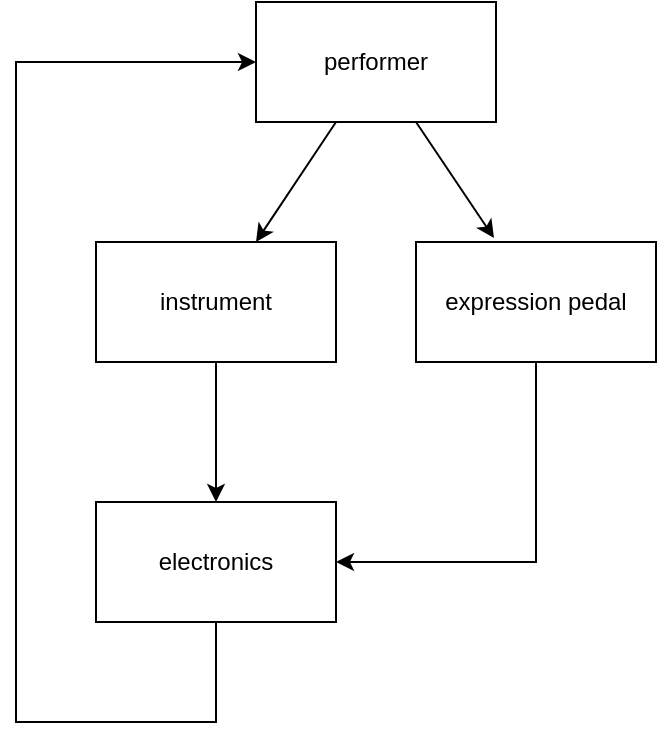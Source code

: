 <mxfile version="21.1.1" type="github">
  <diagram name="Page-1" id="n5ZdVl8DyROGMhLqfutT">
    <mxGraphModel dx="1434" dy="764" grid="1" gridSize="10" guides="1" tooltips="1" connect="1" arrows="1" fold="1" page="1" pageScale="1" pageWidth="827" pageHeight="1169" math="0" shadow="0">
      <root>
        <mxCell id="0" />
        <mxCell id="1" parent="0" />
        <mxCell id="FqYXTFaoSseFIr-6LUQ--1" value="&lt;div&gt;instrument&lt;/div&gt;" style="rounded=0;whiteSpace=wrap;html=1;" parent="1" vertex="1">
          <mxGeometry x="360" y="160" width="120" height="60" as="geometry" />
        </mxCell>
        <mxCell id="FqYXTFaoSseFIr-6LUQ--2" value="electronics" style="rounded=0;whiteSpace=wrap;html=1;" parent="1" vertex="1">
          <mxGeometry x="360" y="290" width="120" height="60" as="geometry" />
        </mxCell>
        <mxCell id="FqYXTFaoSseFIr-6LUQ--5" value="" style="endArrow=classic;html=1;rounded=0;entryX=0.5;entryY=0;entryDx=0;entryDy=0;exitX=0.5;exitY=1;exitDx=0;exitDy=0;" parent="1" source="FqYXTFaoSseFIr-6LUQ--1" target="FqYXTFaoSseFIr-6LUQ--2" edge="1">
          <mxGeometry width="50" height="50" relative="1" as="geometry">
            <mxPoint x="414" y="110" as="sourcePoint" />
            <mxPoint x="415" y="190" as="targetPoint" />
          </mxGeometry>
        </mxCell>
        <mxCell id="FqYXTFaoSseFIr-6LUQ--6" value="performer" style="rounded=0;whiteSpace=wrap;html=1;" parent="1" vertex="1">
          <mxGeometry x="440" y="40" width="120" height="60" as="geometry" />
        </mxCell>
        <mxCell id="FqYXTFaoSseFIr-6LUQ--7" value="" style="endArrow=classic;html=1;rounded=0;" parent="1" source="FqYXTFaoSseFIr-6LUQ--6" target="FqYXTFaoSseFIr-6LUQ--1" edge="1">
          <mxGeometry width="50" height="50" relative="1" as="geometry">
            <mxPoint x="450" y="140" as="sourcePoint" />
            <mxPoint x="500" y="90" as="targetPoint" />
          </mxGeometry>
        </mxCell>
        <mxCell id="FqYXTFaoSseFIr-6LUQ--8" value="" style="endArrow=classic;html=1;rounded=0;entryX=0.325;entryY=-0.033;entryDx=0;entryDy=0;entryPerimeter=0;" parent="1" target="FqYXTFaoSseFIr-6LUQ--9" edge="1">
          <mxGeometry width="50" height="50" relative="1" as="geometry">
            <mxPoint x="520" y="100" as="sourcePoint" />
            <mxPoint x="600" y="150" as="targetPoint" />
          </mxGeometry>
        </mxCell>
        <mxCell id="FqYXTFaoSseFIr-6LUQ--9" value="expression pedal" style="rounded=0;whiteSpace=wrap;html=1;" parent="1" vertex="1">
          <mxGeometry x="520" y="160" width="120" height="60" as="geometry" />
        </mxCell>
        <mxCell id="FqYXTFaoSseFIr-6LUQ--13" value="" style="endArrow=classic;html=1;rounded=0;exitX=0.5;exitY=1;exitDx=0;exitDy=0;entryX=0;entryY=0.5;entryDx=0;entryDy=0;" parent="1" source="FqYXTFaoSseFIr-6LUQ--2" target="FqYXTFaoSseFIr-6LUQ--6" edge="1">
          <mxGeometry width="50" height="50" relative="1" as="geometry">
            <mxPoint x="390" y="410" as="sourcePoint" />
            <mxPoint x="380" y="40" as="targetPoint" />
            <Array as="points">
              <mxPoint x="420" y="400" />
              <mxPoint x="320" y="400" />
              <mxPoint x="320" y="280" />
              <mxPoint x="320" y="70" />
            </Array>
          </mxGeometry>
        </mxCell>
        <mxCell id="xSJSPK8_d4vn4yvg-g9v-1" value="" style="endArrow=classic;html=1;rounded=0;entryX=1;entryY=0.5;entryDx=0;entryDy=0;" edge="1" parent="1" target="FqYXTFaoSseFIr-6LUQ--2">
          <mxGeometry width="50" height="50" relative="1" as="geometry">
            <mxPoint x="580" y="220" as="sourcePoint" />
            <mxPoint x="540" y="290" as="targetPoint" />
            <Array as="points">
              <mxPoint x="580" y="320" />
            </Array>
          </mxGeometry>
        </mxCell>
      </root>
    </mxGraphModel>
  </diagram>
</mxfile>
